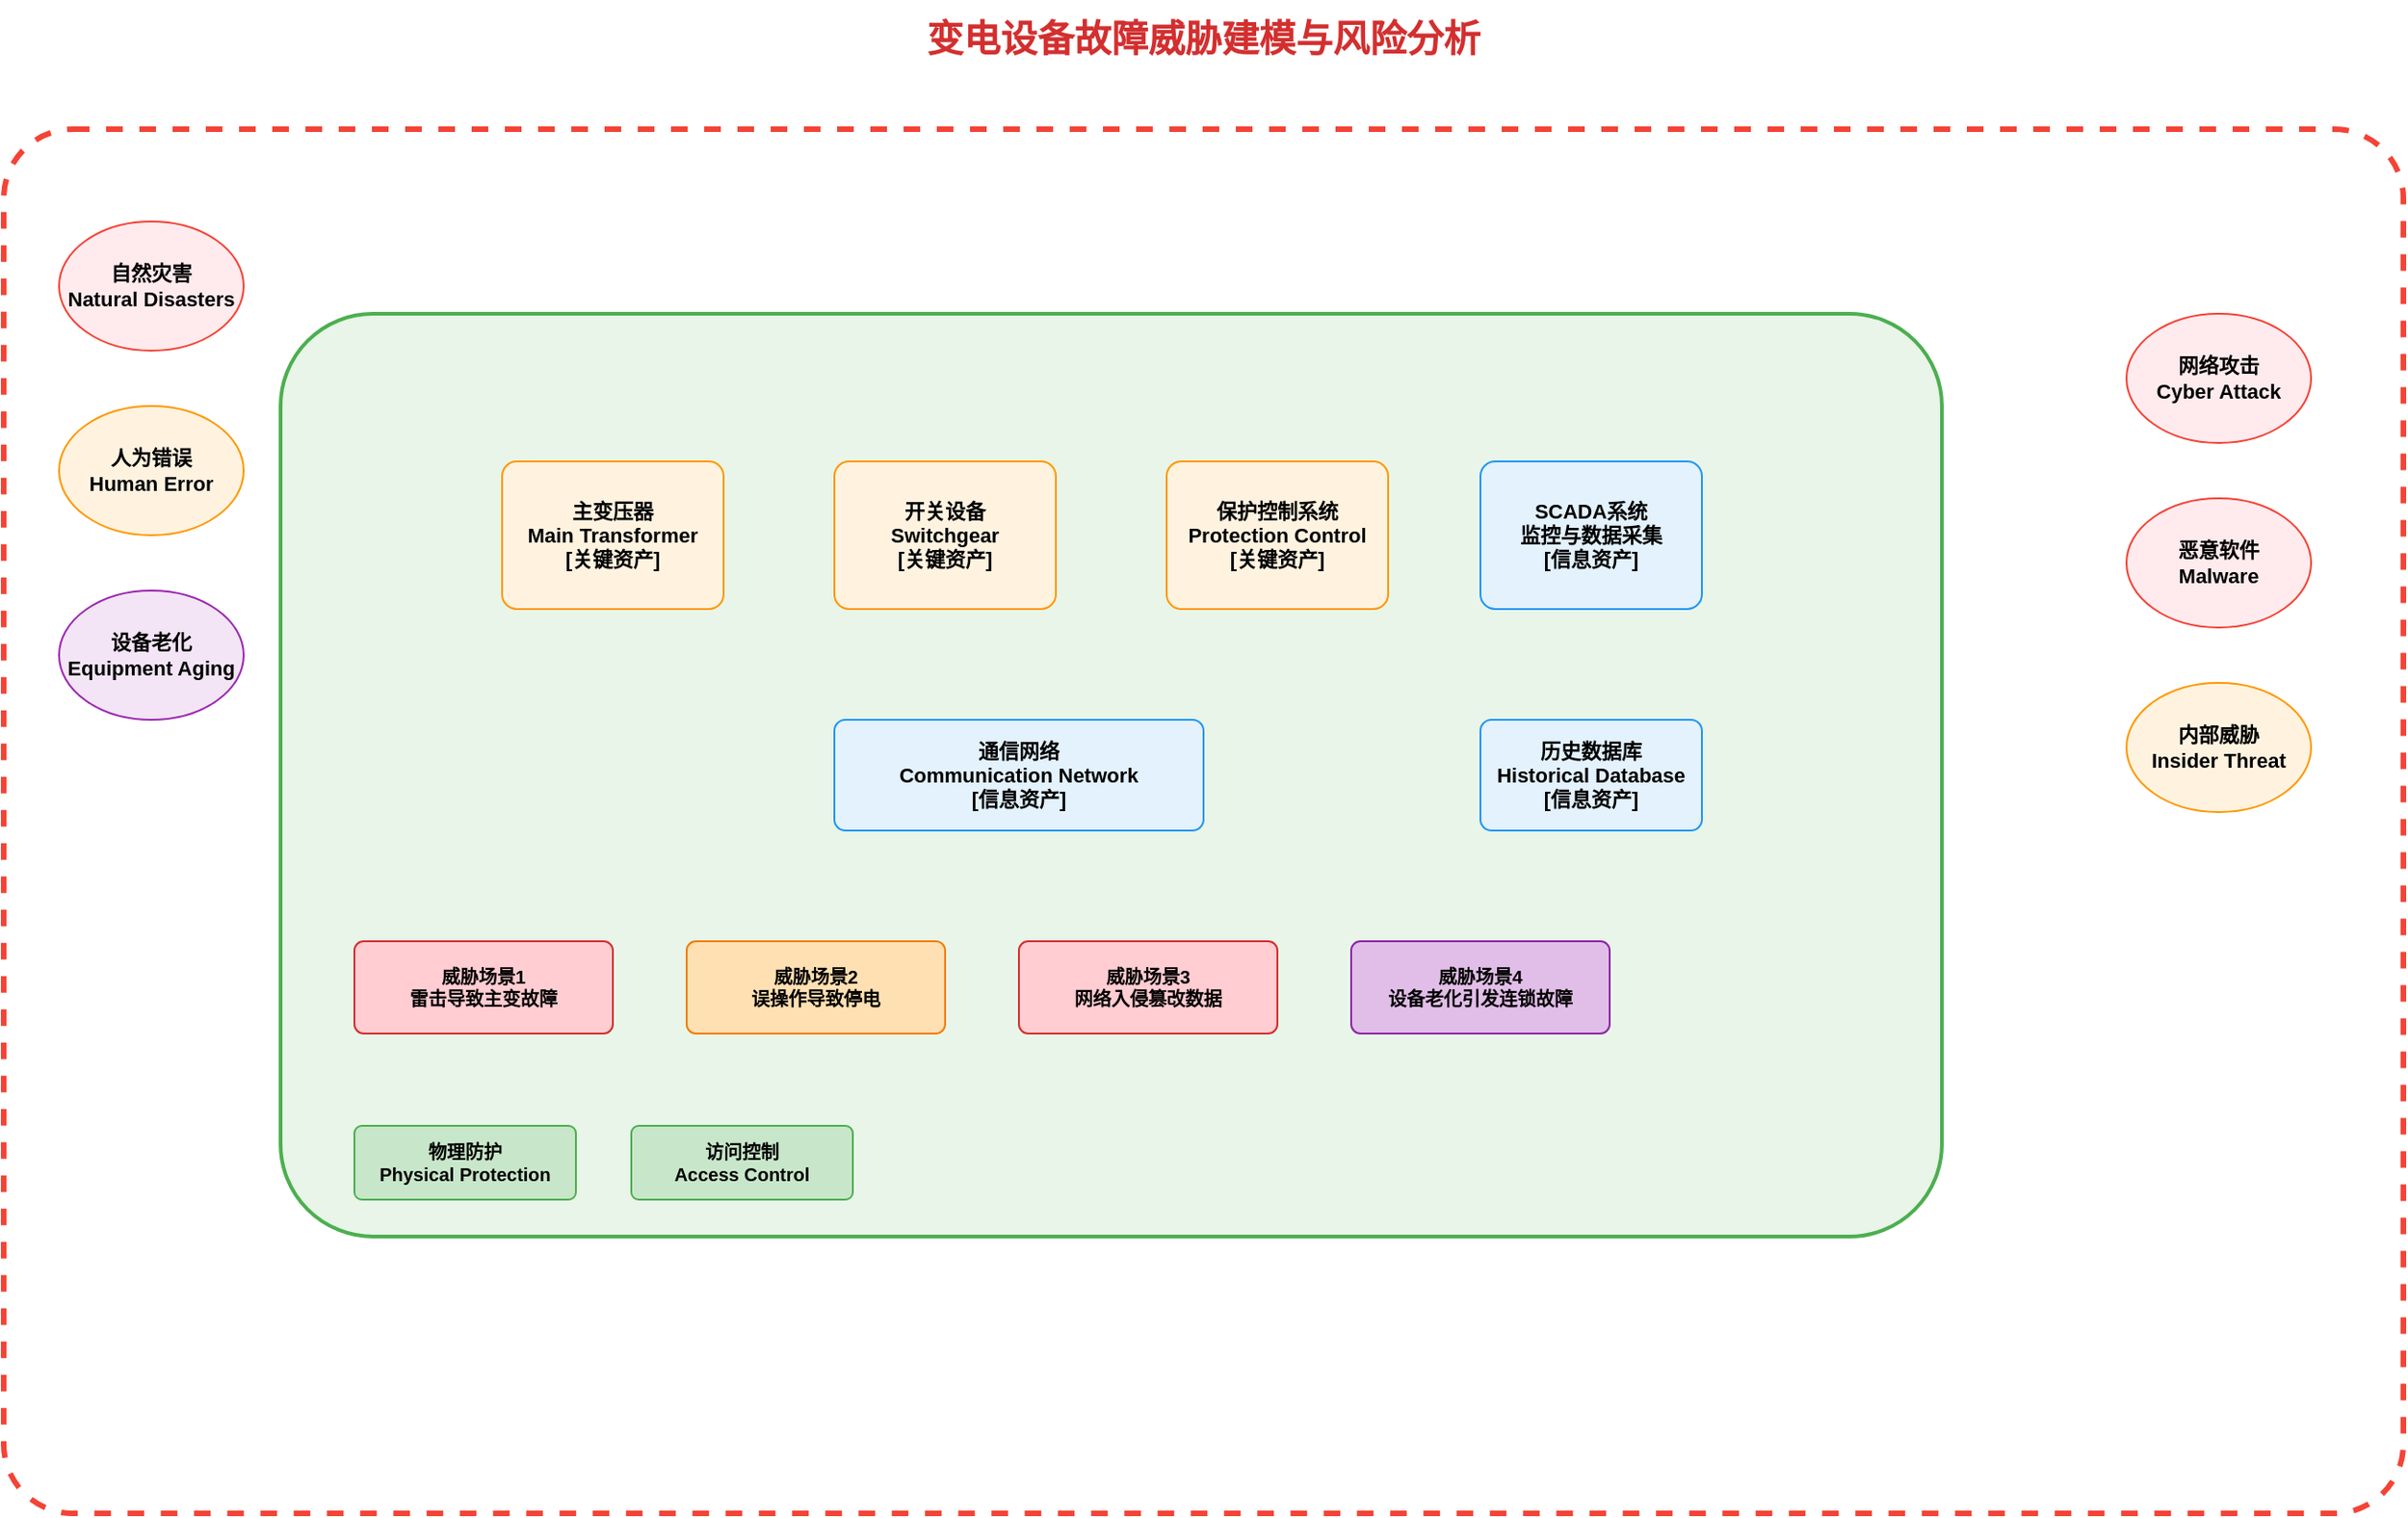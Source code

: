 <mxfile>
    <diagram id="threat-model" name="变电设备威胁建模图">
        <mxGraphModel dx="1400" dy="900" grid="1" gridSize="10" guides="1" tooltips="1" connect="1" arrows="1" fold="1" page="1" pageScale="1" pageWidth="1400" pageHeight="900" math="0" shadow="0">
            <root>
                <mxCell id="0"/>
                <mxCell id="1" parent="0"/>
                
                <!-- 标题 -->
                <mxCell id="title" value="变电设备故障威胁建模与风险分析" style="text;html=1;strokeColor=none;fillColor=none;align=center;verticalAlign=middle;whiteSpace=wrap;rounded=0;fontSize=20;fontStyle=1;fontColor=#D32F2F;" parent="1" vertex="1">
                    <mxGeometry x="400" y="30" width="600" height="40" as="geometry"/>
                </mxCell>
                
                <!-- 外部威胁边界 -->
                <mxCell id="external-boundary" value="外部威胁边界" style="rounded=1;whiteSpace=wrap;html=1;fillColor=none;strokeColor=#F44336;strokeWidth=3;dashed=1;fontSize=14;fontStyle=1;arcSize=5;" parent="1" vertex="1">
                    <mxGeometry x="50" y="100" width="1300" height="750" as="geometry"/>
                </mxCell>
                
                <!-- 变电站核心区域 -->
                <mxCell id="core-area" value="变电站核心区域" style="rounded=1;whiteSpace=wrap;html=1;fillColor=#e8f5e8;strokeColor=#4CAF50;strokeWidth=2;fontSize=12;fontStyle=1;arcSize=10;" parent="1" vertex="1">
                    <mxGeometry x="200" y="200" width="900" height="500" as="geometry"/>
                </mxCell>
                
                <!-- 主要资产 -->
                <!-- 主变压器 -->
                <mxCell id="main-transformer" value="主变压器&#xa;Main Transformer&#xa;[关键资产]" style="rounded=1;whiteSpace=wrap;html=1;fillColor=#fff3e0;strokeColor=#FF9800;fontSize=11;fontStyle=1;arcSize=10;" parent="1" vertex="1">
                    <mxGeometry x="320" y="280" width="120" height="80" as="geometry"/>
                </mxCell>
                
                <!-- 开关设备 -->
                <mxCell id="switchgear" value="开关设备&#xa;Switchgear&#xa;[关键资产]" style="rounded=1;whiteSpace=wrap;html=1;fillColor=#fff3e0;strokeColor=#FF9800;fontSize=11;fontStyle=1;arcSize=10;" parent="1" vertex="1">
                    <mxGeometry x="500" y="280" width="120" height="80" as="geometry"/>
                </mxCell>
                
                <!-- 保护控制系统 -->
                <mxCell id="protection-control" value="保护控制系统&#xa;Protection Control&#xa;[关键资产]" style="rounded=1;whiteSpace=wrap;html=1;fillColor=#fff3e0;strokeColor=#FF9800;fontSize=11;fontStyle=1;arcSize=10;" parent="1" vertex="1">
                    <mxGeometry x="680" y="280" width="120" height="80" as="geometry"/>
                </mxCell>
                
                <!-- 监控系统 -->
                <mxCell id="scada-system" value="SCADA系统&#xa;监控与数据采集&#xa;[信息资产]" style="rounded=1;whiteSpace=wrap;html=1;fillColor=#e3f2fd;strokeColor=#2196F3;fontSize=11;fontStyle=1;arcSize=10;" parent="1" vertex="1">
                    <mxGeometry x="850" y="280" width="120" height="80" as="geometry"/>
                </mxCell>
                
                <!-- 通信网络 -->
                <mxCell id="communication" value="通信网络&#xa;Communication Network&#xa;[信息资产]" style="rounded=1;whiteSpace=wrap;html=1;fillColor=#e3f2fd;strokeColor=#2196F3;fontSize=11;fontStyle=1;arcSize=10;" parent="1" vertex="1">
                    <mxGeometry x="500" y="420" width="200" height="60" as="geometry"/>
                </mxCell>
                
                <!-- 数据库服务器 -->
                <mxCell id="database" value="历史数据库&#xa;Historical Database&#xa;[信息资产]" style="rounded=1;whiteSpace=wrap;html=1;fillColor=#e3f2fd;strokeColor=#2196F3;fontSize=11;fontStyle=1;arcSize=10;" parent="1" vertex="1">
                    <mxGeometry x="850" y="420" width="120" height="60" as="geometry"/>
                </mxCell>
                
                <!-- 威胁源 -->
                <!-- 自然灾害 -->
                <mxCell id="natural-disaster" value="自然灾害&#xa;Natural Disasters" style="ellipse;whiteSpace=wrap;html=1;fillColor=#ffebee;strokeColor=#F44336;fontSize=11;fontStyle=1;" parent="1" vertex="1">
                    <mxGeometry x="80" y="150" width="100" height="70" as="geometry"/>
                </mxCell>
                
                <!-- 人为错误 -->
                <mxCell id="human-error" value="人为错误&#xa;Human Error" style="ellipse;whiteSpace=wrap;html=1;fillColor=#fff3e0;strokeColor=#FF9800;fontSize=11;fontStyle=1;" parent="1" vertex="1">
                    <mxGeometry x="80" y="250" width="100" height="70" as="geometry"/>
                </mxCell>
                
                <!-- 设备老化 -->
                <mxCell id="equipment-aging" value="设备老化&#xa;Equipment Aging" style="ellipse;whiteSpace=wrap;html=1;fillColor=#f3e5f5;strokeColor=#9C27B0;fontSize=11;fontStyle=1;" parent="1" vertex="1">
                    <mxGeometry x="80" y="350" width="100" height="70" as="geometry"/>
                </mxCell>
                
                <!-- 网络攻击 -->
                <mxCell id="cyber-attack" value="网络攻击&#xa;Cyber Attack" style="ellipse;whiteSpace=wrap;html=1;fillColor=#ffebee;strokeColor=#F44336;fontSize=11;fontStyle=1;" parent="1" vertex="1">
                    <mxGeometry x="1200" y="200" width="100" height="70" as="geometry"/>
                </mxCell>
                
                <!-- 恶意软件 -->
                <mxCell id="malware" value="恶意软件&#xa;Malware" style="ellipse;whiteSpace=wrap;html=1;fillColor=#ffebee;strokeColor=#F44336;fontSize=11;fontStyle=1;" parent="1" vertex="1">
                    <mxGeometry x="1200" y="300" width="100" height="70" as="geometry"/>
                </mxCell>
                
                <!-- 内部威胁 -->
                <mxCell id="insider-threat" value="内部威胁&#xa;Insider Threat" style="ellipse;whiteSpace=wrap;html=1;fillColor=#fff3e0;strokeColor=#FF9800;fontSize=11;fontStyle=1;" parent="1" vertex="1">
                    <mxGeometry x="1200" y="400" width="100" height="70" as="geometry"/>
                </mxCell>
                
                <!-- 威胁场景 -->
                <!-- 场景1 -->
                <mxCell id="scenario1" value="威胁场景1&#xa;雷击导致主变故障" style="rounded=1;whiteSpace=wrap;html=1;fillColor=#ffcdd2;strokeColor=#D32F2F;fontSize=10;fontStyle=1;arcSize=10;" parent="1" vertex="1">
                    <mxGeometry x="240" y="540" width="140" height="50" as="geometry"/>
                </mxCell>
                
                <!-- 场景2 -->
                <mxCell id="scenario2" value="威胁场景2&#xa;误操作导致停电" style="rounded=1;whiteSpace=wrap;html=1;fillColor=#ffe0b2;strokeColor=#F57C00;fontSize=10;fontStyle=1;arcSize=10;" parent="1" vertex="1">
                    <mxGeometry x="420" y="540" width="140" height="50" as="geometry"/>
                </mxCell>
                
                <!-- 场景3 -->
                <mxCell id="scenario3" value="威胁场景3&#xa;网络入侵篡改数据" style="rounded=1;whiteSpace=wrap;html=1;fillColor=#ffcdd2;strokeColor=#D32F2F;fontSize=10;fontStyle=1;arcSize=10;" parent="1" vertex="1">
                    <mxGeometry x="600" y="540" width="140" height="50" as="geometry"/>
                </mxCell>
                
                <!-- 场景4 -->
                <mxCell id="scenario4" value="威胁场景4&#xa;设备老化引发连锁故障" style="rounded=1;whiteSpace=wrap;html=1;fillColor=#e1bee7;strokeColor=#8E24AA;fontSize=10;fontStyle=1;arcSize=10;" parent="1" vertex="1">
                    <mxGeometry x="780" y="540" width="140" height="50" as="geometry"/>
                </mxCell>
                
                <!-- 控制措施 -->
                <!-- 物理防护 -->
                <mxCell id="physical-protection" value="物理防护&#xa;Physical Protection" style="rounded=1;whiteSpace=wrap;html=1;fillColor=#c8e6c9;strokeColor=#4CAF50;fontSize=10;fontStyle=1;arcSize=10;" parent="1" vertex="1">
                    <mxGeometry x="240" y="640" width="120" height="40" as="geometry"/>
                </mxCell>
                
                <!-- 访问控制 -->
                <mxCell id="access-control" value="访问控制&#xa;Access Control" style="rounded=1;whiteSpace=wrap;html=1;fillColor=#c8e6c9;strokeColor=#4CAF50;fontSize=10;fontStyle=1;arcSize=10;" parent="1" vertex="1">
                    <mxGeometry x="390" y="640" width="120" height="40" as="geometry"/>
                </mxCell>
                
                <!-- 监控告警 -->
                <mxCell id="monitoring-alarm" value="监控告警&#xa;Monitoring & Alarm" style="rounded=1;whiteSpace=wrap;html=1;fillColor=#c8e6c9;strokeColor=#4CAF50;fontSize=10;fontStyle=1;arcSize=10;" parent="1" vertex="1">
                    <mxGeometry x="540" y="640" width="120" height="40" as="geometry"/>
                </mxCell>
                
                <!-- 备份恢复 -->
                <mxCell id="backup-recovery" value="备份恢复&#xa;Backup & Recovery" style="rounded=1;whiteSpace=wrap;html=1;fillColor=#c8e6c9;strokeColor=#4CAF50;fontSize=10;fontStyle=1;arcSize=10;" parent="1" vertex="1">
                    <mxGeometry x="690" y="640" width="120" height="40" as="geometry"/>
                </mxCell>
                
                <!-- 应急预案 -->
                <mxCell id="emergency-plan" value="应急预案&#xa;Emergency Plan" style="rounded=1;whiteSpace=wrap;html=1;fillColor=#c8e6c9;strokeColor=#4CAF50;fontSize=10;fontStyle=1;arcSize=10;" parent="1" vertex="1">
                    <mxGeometry x="840" y="640" width="120" height="40" as="geometry"/>
                </mxCell>
                
                <!-- RAG+CoT分析系统 -->
                <mxCell id="rag-cot-system" value="RAG+CoT&#xa;智能分析系统&#xa;[新增防护]" style="rounded=1;whiteSpace=wrap;html=1;fillColor=#e8f5e8;strokeColor=#2E7D32;fontSize=11;fontStyle=1;arcSize=15;" parent="1" vertex="1">
                    <mxGeometry x="320" y="500" width="160" height="80" as="geometry"/>
                </mxCell>
                
                <!-- 威胁攻击路径 -->
                <!-- 自然灾害 -> 主变 -->
                <mxCell id="threat1" style="edgeStyle=orthogonalEdgeStyle;rounded=0;orthogonalLoop=1;jettySize=auto;html=1;strokeWidth=2;strokeColor=#F44336;dashed=1;" parent="1" source="natural-disaster" target="main-transformer" edge="1">
                    <mxGeometry relative="1" as="geometry"/>
                </mxCell>
                
                <!-- 人为错误 -> 开关设备 -->
                <mxCell id="threat2" style="edgeStyle=orthogonalEdgeStyle;rounded=0;orthogonalLoop=1;jettySize=auto;html=1;strokeWidth=2;strokeColor=#FF9800;dashed=1;" parent="1" source="human-error" target="switchgear" edge="1">
                    <mxGeometry relative="1" as="geometry"/>
                </mxCell>
                
                <!-- 设备老化 -> 保护控制 -->
                <mxCell id="threat3" style="edgeStyle=orthogonalEdgeStyle;rounded=0;orthogonalLoop=1;jettySize=auto;html=1;strokeWidth=2;strokeColor=#9C27B0;dashed=1;" parent="1" source="equipment-aging" target="protection-control" edge="1">
                    <mxGeometry relative="1" as="geometry"/>
                </mxCell>
                
                <!-- 网络攻击 -> SCADA -->
                <mxCell id="threat4" style="edgeStyle=orthogonalEdgeStyle;rounded=0;orthogonalLoop=1;jettySize=auto;html=1;strokeWidth=2;strokeColor=#F44336;dashed=1;" parent="1" source="cyber-attack" target="scada-system" edge="1">
                    <mxGeometry relative="1" as="geometry"/>
                </mxCell>
                
                <!-- 恶意软件 -> 通信网络 -->
                <mxCell id="threat5" style="edgeStyle=orthogonalEdgeStyle;rounded=0;orthogonalLoop=1;jettySize=auto;html=1;strokeWidth=2;strokeColor=#F44336;dashed=1;" parent="1" source="malware" target="communication" edge="1">
                    <mxGeometry relative="1" as="geometry"/>
                </mxCell>
                
                <!-- 内部威胁 -> 数据库 -->
                <mxCell id="threat6" style="edgeStyle=orthogonalEdgeStyle;rounded=0;orthogonalLoop=1;jettySize=auto;html=1;strokeWidth=2;strokeColor=#FF9800;dashed=1;" parent="1" source="insider-threat" target="database" edge="1">
                    <mxGeometry relative="1" as="geometry"/>
                </mxCell>
                
                <!-- 防护关系 -->
                <!-- RAG+CoT系统保护各个资产 -->
                <mxCell id="protect1" style="edgeStyle=orthogonalEdgeStyle;rounded=0;orthogonalLoop=1;jettySize=auto;html=1;strokeWidth=2;strokeColor=#4CAF50;" parent="1" source="rag-cot-system" target="main-transformer" edge="1">
                    <mxGeometry relative="1" as="geometry"/>
                </mxCell>
                
                <mxCell id="protect2" style="edgeStyle=orthogonalEdgeStyle;rounded=0;orthogonalLoop=1;jettySize=auto;html=1;strokeWidth=2;strokeColor=#4CAF50;" parent="1" source="rag-cot-system" target="switchgear" edge="1">
                    <mxGeometry relative="1" as="geometry"/>
                </mxCell>
                
                <mxCell id="protect3" style="edgeStyle=orthogonalEdgeStyle;rounded=0;orthogonalLoop=1;jettySize=auto;html=1;strokeWidth=2;strokeColor=#4CAF50;" parent="1" source="rag-cot-system" target="protection-control" edge="1">
                    <mxGeometry relative="1" as="geometry"/>
                </mxCell>
                
                <!-- 风险等级标识 -->
                <mxCell id="risk-legend" value="风险等级" style="text;html=1;strokeColor=none;fillColor=none;align=center;verticalAlign=middle;whiteSpace=wrap;rounded=0;fontSize=14;fontStyle=1;" parent="1" vertex="1">
                    <mxGeometry x="50" y="750" width="80" height="30" as="geometry"/>
                </mxCell>
                
                <mxCell id="high-risk" value="高风险" style="rounded=1;whiteSpace=wrap;html=1;fillColor=#ffcdd2;strokeColor=#D32F2F;fontSize=10;arcSize=10;" parent="1" vertex="1">
                    <mxGeometry x="150" y="750" width="60" height="30" as="geometry"/>
                </mxCell>
                
                <mxCell id="medium-risk" value="中风险" style="rounded=1;whiteSpace=wrap;html=1;fillColor=#ffe0b2;strokeColor=#F57C00;fontSize=10;arcSize=10;" parent="1" vertex="1">
                    <mxGeometry x="230" y="750" width="60" height="30" as="geometry"/>
                </mxCell>
                
                <mxCell id="low-risk" value="低风险" style="rounded=1;whiteSpace=wrap;html=1;fillColor=#e1bee7;strokeColor=#8E24AA;fontSize=10;arcSize=10;" parent="1" vertex="1">
                    <mxGeometry x="310" y="750" width="60" height="30" as="geometry"/>
                </mxCell>
                
                <!-- 防护措施图例 -->
                <mxCell id="protection-legend" value="防护措施" style="text;html=1;strokeColor=none;fillColor=none;align=center;verticalAlign=middle;whiteSpace=wrap;rounded=0;fontSize=14;fontStyle=1;" parent="1" vertex="1">
                    <mxGeometry x="450" y="750" width="80" height="30" as="geometry"/>
                </mxCell>
                
                <mxCell id="protection-sample" value="已部署" style="rounded=1;whiteSpace=wrap;html=1;fillColor=#c8e6c9;strokeColor=#4CAF50;fontSize=10;arcSize=10;" parent="1" vertex="1">
                    <mxGeometry x="550" y="750" width="60" height="30" as="geometry"/>
                </mxCell>
                
                <mxCell id="new-protection" value="新增" style="rounded=1;whiteSpace=wrap;html=1;fillColor=#e8f5e8;strokeColor=#2E7D32;fontSize=10;arcSize=10;" parent="1" vertex="1">
                    <mxGeometry x="630" y="750" width="60" height="30" as="geometry"/>
                </mxCell>
                
                <!-- 分析结果区域 -->
                <mxCell id="analysis-area" value="威胁分析结果" style="rounded=1;whiteSpace=wrap;html=1;fillColor=#f5f5f5;strokeColor=#757575;fontSize=12;fontStyle=1;arcSize=10;" parent="1" vertex="1">
                    <mxGeometry x="1000" y="500" width="300" height="180" as="geometry"/>
                </mxCell>
                
                <mxCell id="analysis-text" value="关键发现:&#xa;1. 主变压器面临自然灾害高风险&#xa;2. SCADA系统存在网络安全隐患&#xa;3. 人为操作错误需加强培训&#xa;4. 设备老化需预防性维护&#xa;&#xa;建议措施:&#xa;• 部署RAG+CoT智能分析系统&#xa;• 加强网络安全防护&#xa;• 完善应急预案&#xa;• 定期风险评估" style="text;html=1;strokeColor=none;fillColor=none;align=left;verticalAlign=top;whiteSpace=wrap;rounded=0;fontSize=10;" parent="1" vertex="1">
                    <mxGeometry x="1020" y="520" width="260" height="140" as="geometry"/>
                </mxCell>
            </root>
        </mxGraphModel>
    </diagram>
</mxfile>